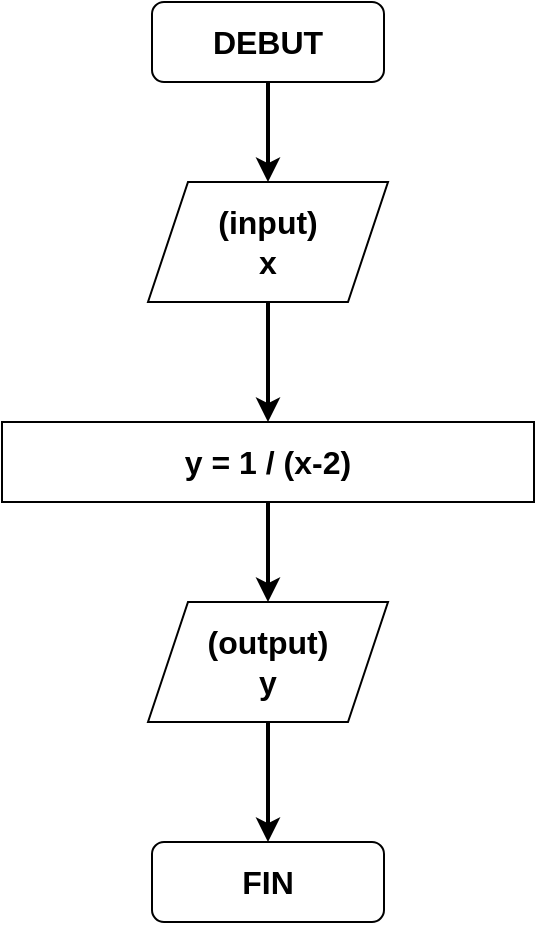 <mxfile version="20.3.0" type="device"><diagram id="W2doyJdCoe3mOXh_Gl7I" name="Page-1"><mxGraphModel dx="1102" dy="685" grid="1" gridSize="10" guides="1" tooltips="1" connect="1" arrows="1" fold="1" page="1" pageScale="1" pageWidth="827" pageHeight="1169" math="0" shadow="0"><root><mxCell id="0"/><mxCell id="1" parent="0"/><mxCell id="ywou58QeM3BqSKkrgT9--6" style="edgeStyle=orthogonalEdgeStyle;rounded=0;orthogonalLoop=1;jettySize=auto;html=1;exitX=0.5;exitY=1;exitDx=0;exitDy=0;entryX=0.5;entryY=0;entryDx=0;entryDy=0;fontSize=16;strokeWidth=2;" edge="1" parent="1" source="ywou58QeM3BqSKkrgT9--1" target="ywou58QeM3BqSKkrgT9--3"><mxGeometry relative="1" as="geometry"/></mxCell><mxCell id="ywou58QeM3BqSKkrgT9--1" value="&lt;font style=&quot;font-size: 16px;&quot;&gt;&lt;b&gt;DEBUT&lt;/b&gt;&lt;/font&gt;" style="rounded=1;whiteSpace=wrap;html=1;" vertex="1" parent="1"><mxGeometry x="354" y="40" width="116" height="40" as="geometry"/></mxCell><mxCell id="ywou58QeM3BqSKkrgT9--2" value="&lt;font style=&quot;font-size: 16px;&quot;&gt;&lt;b&gt;FIN&lt;/b&gt;&lt;/font&gt;" style="rounded=1;whiteSpace=wrap;html=1;" vertex="1" parent="1"><mxGeometry x="354" y="460" width="116" height="40" as="geometry"/></mxCell><mxCell id="ywou58QeM3BqSKkrgT9--8" style="edgeStyle=orthogonalEdgeStyle;rounded=0;orthogonalLoop=1;jettySize=auto;html=1;exitX=0.5;exitY=1;exitDx=0;exitDy=0;entryX=0.5;entryY=0;entryDx=0;entryDy=0;strokeWidth=2;fontSize=16;" edge="1" parent="1" source="ywou58QeM3BqSKkrgT9--3" target="ywou58QeM3BqSKkrgT9--4"><mxGeometry relative="1" as="geometry"/></mxCell><mxCell id="ywou58QeM3BqSKkrgT9--3" value="&lt;b&gt;(input)&lt;br&gt;x&lt;/b&gt;" style="shape=parallelogram;perimeter=parallelogramPerimeter;whiteSpace=wrap;html=1;fixedSize=1;fontSize=16;" vertex="1" parent="1"><mxGeometry x="352" y="130" width="120" height="60" as="geometry"/></mxCell><mxCell id="ywou58QeM3BqSKkrgT9--9" style="edgeStyle=orthogonalEdgeStyle;rounded=0;orthogonalLoop=1;jettySize=auto;html=1;entryX=0.5;entryY=0;entryDx=0;entryDy=0;strokeWidth=2;fontSize=16;" edge="1" parent="1" source="ywou58QeM3BqSKkrgT9--4" target="ywou58QeM3BqSKkrgT9--5"><mxGeometry relative="1" as="geometry"/></mxCell><mxCell id="ywou58QeM3BqSKkrgT9--4" value="&lt;b&gt;y = 1 / (x-2)&lt;/b&gt;" style="rounded=0;whiteSpace=wrap;html=1;fontSize=16;" vertex="1" parent="1"><mxGeometry x="279" y="250" width="266" height="40" as="geometry"/></mxCell><mxCell id="ywou58QeM3BqSKkrgT9--13" style="edgeStyle=orthogonalEdgeStyle;rounded=0;orthogonalLoop=1;jettySize=auto;html=1;exitX=0.5;exitY=1;exitDx=0;exitDy=0;strokeWidth=2;fontSize=16;" edge="1" parent="1" source="ywou58QeM3BqSKkrgT9--5" target="ywou58QeM3BqSKkrgT9--2"><mxGeometry relative="1" as="geometry"/></mxCell><mxCell id="ywou58QeM3BqSKkrgT9--5" value="&lt;b&gt;(output)&lt;br&gt;y&lt;/b&gt;" style="shape=parallelogram;perimeter=parallelogramPerimeter;whiteSpace=wrap;html=1;fixedSize=1;fontSize=16;" vertex="1" parent="1"><mxGeometry x="352" y="340" width="120" height="60" as="geometry"/></mxCell></root></mxGraphModel></diagram></mxfile>